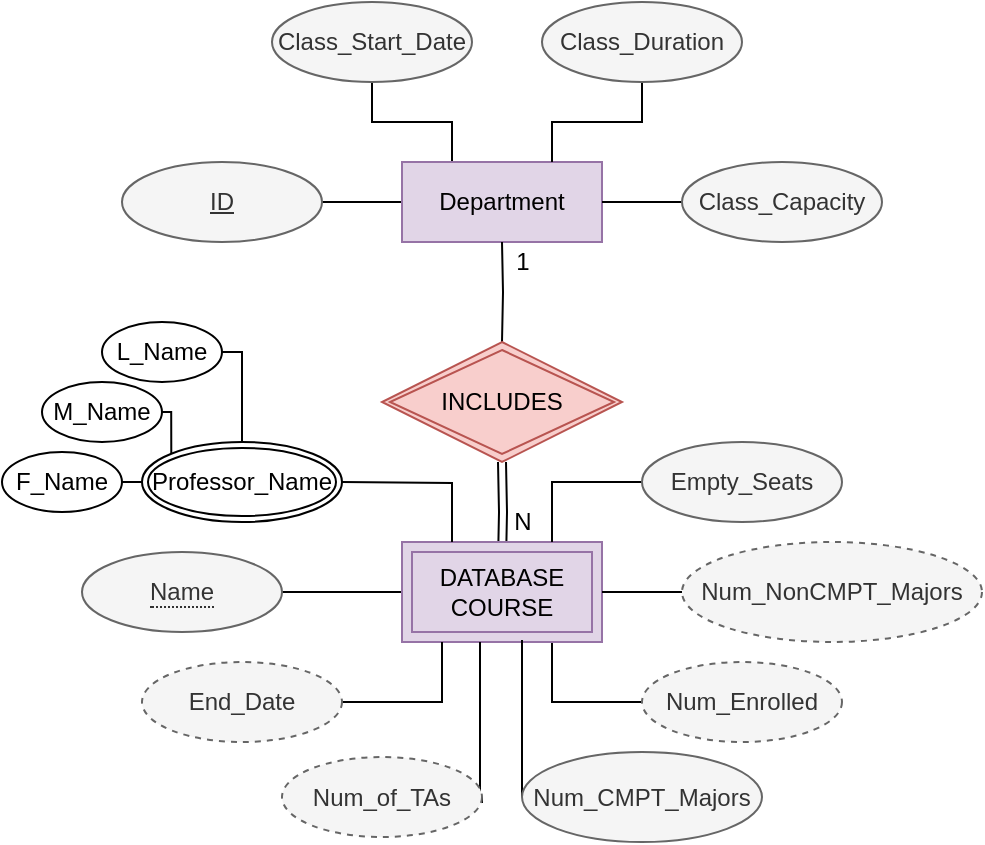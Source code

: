 <mxfile version="14.2.7" type="github">
  <diagram id="lSW7NSgYIso6y6-4s6h7" name="Page-1">
    <mxGraphModel dx="782" dy="688" grid="1" gridSize="10" guides="1" tooltips="1" connect="1" arrows="1" fold="1" page="1" pageScale="1" pageWidth="850" pageHeight="1100" math="0" shadow="0">
      <root>
        <mxCell id="0" />
        <mxCell id="1" parent="0" />
        <mxCell id="Vi-Z4FJsbTGi54coGlQb-3" style="edgeStyle=orthogonalEdgeStyle;rounded=0;orthogonalLoop=1;jettySize=auto;html=1;endArrow=none;endFill=0;entryX=0;entryY=0.5;entryDx=0;entryDy=0;" parent="1" source="Vi-Z4FJsbTGi54coGlQb-2" target="Vi-Z4FJsbTGi54coGlQb-6" edge="1">
          <mxGeometry relative="1" as="geometry">
            <mxPoint x="400" y="260" as="targetPoint" />
          </mxGeometry>
        </mxCell>
        <mxCell id="Vi-Z4FJsbTGi54coGlQb-2" value="ID" style="ellipse;whiteSpace=wrap;html=1;align=center;fontStyle=4;fillColor=#f5f5f5;strokeColor=#666666;fontColor=#333333;" parent="1" vertex="1">
          <mxGeometry x="250" y="170" width="100" height="40" as="geometry" />
        </mxCell>
        <mxCell id="Vi-Z4FJsbTGi54coGlQb-13" style="edgeStyle=orthogonalEdgeStyle;rounded=0;orthogonalLoop=1;jettySize=auto;html=1;entryX=0.5;entryY=1;entryDx=0;entryDy=0;endArrow=none;endFill=0;shape=link;" parent="1" target="Vi-Z4FJsbTGi54coGlQb-11" edge="1">
          <mxGeometry relative="1" as="geometry">
            <mxPoint x="440" y="370" as="sourcePoint" />
          </mxGeometry>
        </mxCell>
        <mxCell id="AP8QVLv6Lxa8hrq2SJS7-24" style="edgeStyle=orthogonalEdgeStyle;rounded=0;orthogonalLoop=1;jettySize=auto;html=1;exitX=0.25;exitY=0;exitDx=0;exitDy=0;entryX=0.5;entryY=1;entryDx=0;entryDy=0;endArrow=none;endFill=0;" edge="1" parent="1" source="Vi-Z4FJsbTGi54coGlQb-6" target="Vi-Z4FJsbTGi54coGlQb-17">
          <mxGeometry relative="1" as="geometry" />
        </mxCell>
        <mxCell id="Vi-Z4FJsbTGi54coGlQb-6" value="Department" style="whiteSpace=wrap;html=1;align=center;fillColor=#e1d5e7;strokeColor=#9673a6;" parent="1" vertex="1">
          <mxGeometry x="390" y="170" width="100" height="40" as="geometry" />
        </mxCell>
        <mxCell id="Vi-Z4FJsbTGi54coGlQb-8" style="edgeStyle=orthogonalEdgeStyle;rounded=0;orthogonalLoop=1;jettySize=auto;html=1;exitX=0.5;exitY=0;exitDx=0;exitDy=0;endArrow=none;endFill=0;" parent="1" target="Vi-Z4FJsbTGi54coGlQb-6" edge="1">
          <mxGeometry relative="1" as="geometry">
            <mxPoint x="440" y="260" as="sourcePoint" />
          </mxGeometry>
        </mxCell>
        <mxCell id="Vi-Z4FJsbTGi54coGlQb-11" value="INCLUDES" style="shape=rhombus;double=1;perimeter=rhombusPerimeter;whiteSpace=wrap;html=1;align=center;fillColor=#f8cecc;strokeColor=#b85450;" parent="1" vertex="1">
          <mxGeometry x="380" y="260" width="120" height="60" as="geometry" />
        </mxCell>
        <mxCell id="Vi-Z4FJsbTGi54coGlQb-41" style="edgeStyle=orthogonalEdgeStyle;rounded=0;orthogonalLoop=1;jettySize=auto;html=1;endArrow=none;endFill=0;" parent="1" source="Vi-Z4FJsbTGi54coGlQb-16" target="Vi-Z4FJsbTGi54coGlQb-21" edge="1">
          <mxGeometry relative="1" as="geometry" />
        </mxCell>
        <mxCell id="Vi-Z4FJsbTGi54coGlQb-16" value="&lt;span style=&quot;border-bottom: 1px dotted&quot;&gt;Name&lt;br&gt;&lt;/span&gt;" style="ellipse;whiteSpace=wrap;html=1;align=center;fillColor=#f5f5f5;strokeColor=#666666;fontColor=#333333;" parent="1" vertex="1">
          <mxGeometry x="230" y="365" width="100" height="40" as="geometry" />
        </mxCell>
        <mxCell id="Vi-Z4FJsbTGi54coGlQb-17" value="Class_Start_Date" style="ellipse;whiteSpace=wrap;html=1;align=center;fillColor=#f5f5f5;strokeColor=#666666;fontColor=#333333;" parent="1" vertex="1">
          <mxGeometry x="325" y="90" width="100" height="40" as="geometry" />
        </mxCell>
        <mxCell id="Vi-Z4FJsbTGi54coGlQb-20" style="edgeStyle=orthogonalEdgeStyle;rounded=0;orthogonalLoop=1;jettySize=auto;html=1;entryX=0.75;entryY=0;entryDx=0;entryDy=0;endArrow=none;endFill=0;exitX=0.5;exitY=1;exitDx=0;exitDy=0;" parent="1" source="Vi-Z4FJsbTGi54coGlQb-19" target="Vi-Z4FJsbTGi54coGlQb-6" edge="1">
          <mxGeometry relative="1" as="geometry" />
        </mxCell>
        <mxCell id="Vi-Z4FJsbTGi54coGlQb-19" value="Class_Duration" style="ellipse;whiteSpace=wrap;html=1;align=center;fillColor=#f5f5f5;strokeColor=#666666;fontColor=#333333;" parent="1" vertex="1">
          <mxGeometry x="460" y="90" width="100" height="40" as="geometry" />
        </mxCell>
        <mxCell id="AP8QVLv6Lxa8hrq2SJS7-16" style="edgeStyle=orthogonalEdgeStyle;rounded=0;orthogonalLoop=1;jettySize=auto;html=1;exitX=0.75;exitY=1;exitDx=0;exitDy=0;entryX=0;entryY=0.5;entryDx=0;entryDy=0;endArrow=none;endFill=0;" edge="1" parent="1" source="Vi-Z4FJsbTGi54coGlQb-21" target="Vi-Z4FJsbTGi54coGlQb-31">
          <mxGeometry relative="1" as="geometry" />
        </mxCell>
        <mxCell id="Vi-Z4FJsbTGi54coGlQb-21" value="DATABASE COURSE" style="shape=ext;margin=3;double=1;whiteSpace=wrap;html=1;align=center;fillColor=#e1d5e7;strokeColor=#9673a6;" parent="1" vertex="1">
          <mxGeometry x="390" y="360" width="100" height="50" as="geometry" />
        </mxCell>
        <mxCell id="AP8QVLv6Lxa8hrq2SJS7-14" style="edgeStyle=orthogonalEdgeStyle;rounded=0;orthogonalLoop=1;jettySize=auto;html=1;entryX=0.75;entryY=0;entryDx=0;entryDy=0;endArrow=none;endFill=0;" edge="1" parent="1" source="Vi-Z4FJsbTGi54coGlQb-25" target="Vi-Z4FJsbTGi54coGlQb-21">
          <mxGeometry relative="1" as="geometry" />
        </mxCell>
        <mxCell id="Vi-Z4FJsbTGi54coGlQb-25" value="&lt;div&gt;Empty_Seats&lt;/div&gt;" style="ellipse;whiteSpace=wrap;html=1;align=center;fillColor=#f5f5f5;strokeColor=#666666;fontColor=#333333;" parent="1" vertex="1">
          <mxGeometry x="510" y="310" width="100" height="40" as="geometry" />
        </mxCell>
        <mxCell id="Vi-Z4FJsbTGi54coGlQb-30" style="edgeStyle=orthogonalEdgeStyle;rounded=0;orthogonalLoop=1;jettySize=auto;html=1;endArrow=none;endFill=0;exitX=1;exitY=0.5;exitDx=0;exitDy=0;" parent="1" source="Vi-Z4FJsbTGi54coGlQb-29" target="Vi-Z4FJsbTGi54coGlQb-21" edge="1">
          <mxGeometry relative="1" as="geometry">
            <Array as="points">
              <mxPoint x="410" y="440" />
            </Array>
          </mxGeometry>
        </mxCell>
        <mxCell id="Vi-Z4FJsbTGi54coGlQb-29" value="End_Date" style="ellipse;whiteSpace=wrap;html=1;align=center;dashed=1;fillColor=#f5f5f5;strokeColor=#666666;fontColor=#333333;" parent="1" vertex="1">
          <mxGeometry x="260" y="420" width="100" height="40" as="geometry" />
        </mxCell>
        <mxCell id="Vi-Z4FJsbTGi54coGlQb-31" value="Num_Enrolled" style="ellipse;whiteSpace=wrap;html=1;align=center;dashed=1;fillColor=#f5f5f5;strokeColor=#666666;fontColor=#333333;" parent="1" vertex="1">
          <mxGeometry x="510" y="420" width="100" height="40" as="geometry" />
        </mxCell>
        <mxCell id="AP8QVLv6Lxa8hrq2SJS7-15" value="" style="edgeStyle=orthogonalEdgeStyle;rounded=0;orthogonalLoop=1;jettySize=auto;html=1;endArrow=none;endFill=0;" edge="1" parent="1" source="Vi-Z4FJsbTGi54coGlQb-33" target="Vi-Z4FJsbTGi54coGlQb-21">
          <mxGeometry relative="1" as="geometry" />
        </mxCell>
        <mxCell id="Vi-Z4FJsbTGi54coGlQb-33" value="&lt;div&gt;Num_NonCMPT_Majors&lt;/div&gt;" style="ellipse;whiteSpace=wrap;html=1;align=center;dashed=1;fillColor=#f5f5f5;strokeColor=#666666;fontColor=#333333;" parent="1" vertex="1">
          <mxGeometry x="530" y="360" width="150" height="50" as="geometry" />
        </mxCell>
        <mxCell id="AP8QVLv6Lxa8hrq2SJS7-18" style="edgeStyle=orthogonalEdgeStyle;rounded=0;orthogonalLoop=1;jettySize=auto;html=1;entryX=0.6;entryY=0.98;entryDx=0;entryDy=0;entryPerimeter=0;endArrow=none;endFill=0;" edge="1" parent="1" source="Vi-Z4FJsbTGi54coGlQb-35" target="Vi-Z4FJsbTGi54coGlQb-21">
          <mxGeometry relative="1" as="geometry">
            <Array as="points">
              <mxPoint x="450" y="490" />
            </Array>
          </mxGeometry>
        </mxCell>
        <mxCell id="Vi-Z4FJsbTGi54coGlQb-35" value="Num_CMPT_Majors" style="ellipse;whiteSpace=wrap;html=1;align=center;fillColor=#f5f5f5;strokeColor=#666666;fontColor=#333333;" parent="1" vertex="1">
          <mxGeometry x="450" y="465" width="120" height="45" as="geometry" />
        </mxCell>
        <mxCell id="AP8QVLv6Lxa8hrq2SJS7-19" style="edgeStyle=orthogonalEdgeStyle;rounded=0;orthogonalLoop=1;jettySize=auto;html=1;exitX=1;exitY=0.5;exitDx=0;exitDy=0;endArrow=none;endFill=0;" edge="1" parent="1" source="Vi-Z4FJsbTGi54coGlQb-39" target="Vi-Z4FJsbTGi54coGlQb-21">
          <mxGeometry relative="1" as="geometry">
            <Array as="points">
              <mxPoint x="429" y="490" />
            </Array>
          </mxGeometry>
        </mxCell>
        <mxCell id="Vi-Z4FJsbTGi54coGlQb-39" value="Num_of_TAs" style="ellipse;whiteSpace=wrap;html=1;align=center;dashed=1;fillColor=#f5f5f5;strokeColor=#666666;fontColor=#333333;" parent="1" vertex="1">
          <mxGeometry x="330" y="467.5" width="100" height="40" as="geometry" />
        </mxCell>
        <mxCell id="AP8QVLv6Lxa8hrq2SJS7-2" style="edgeStyle=orthogonalEdgeStyle;rounded=0;orthogonalLoop=1;jettySize=auto;html=1;entryX=0.25;entryY=0;entryDx=0;entryDy=0;endArrow=none;endFill=0;" edge="1" parent="1" target="Vi-Z4FJsbTGi54coGlQb-21">
          <mxGeometry relative="1" as="geometry">
            <mxPoint x="360" y="330" as="sourcePoint" />
          </mxGeometry>
        </mxCell>
        <mxCell id="AP8QVLv6Lxa8hrq2SJS7-3" value="&lt;div&gt;Professor_Name&lt;/div&gt;" style="ellipse;shape=doubleEllipse;margin=3;whiteSpace=wrap;html=1;align=center;" vertex="1" parent="1">
          <mxGeometry x="260" y="310" width="100" height="40" as="geometry" />
        </mxCell>
        <mxCell id="AP8QVLv6Lxa8hrq2SJS7-11" style="edgeStyle=orthogonalEdgeStyle;rounded=0;orthogonalLoop=1;jettySize=auto;html=1;exitX=1;exitY=0.5;exitDx=0;exitDy=0;entryX=0;entryY=0.5;entryDx=0;entryDy=0;endArrow=none;endFill=0;" edge="1" parent="1" source="AP8QVLv6Lxa8hrq2SJS7-4" target="AP8QVLv6Lxa8hrq2SJS7-3">
          <mxGeometry relative="1" as="geometry" />
        </mxCell>
        <mxCell id="AP8QVLv6Lxa8hrq2SJS7-4" value="F_Name" style="ellipse;whiteSpace=wrap;html=1;align=center;" vertex="1" parent="1">
          <mxGeometry x="190" y="315" width="60" height="30" as="geometry" />
        </mxCell>
        <mxCell id="AP8QVLv6Lxa8hrq2SJS7-13" style="edgeStyle=orthogonalEdgeStyle;rounded=0;orthogonalLoop=1;jettySize=auto;html=1;exitX=1;exitY=0.5;exitDx=0;exitDy=0;entryX=0;entryY=0;entryDx=0;entryDy=0;endArrow=none;endFill=0;" edge="1" parent="1" source="AP8QVLv6Lxa8hrq2SJS7-5" target="AP8QVLv6Lxa8hrq2SJS7-3">
          <mxGeometry relative="1" as="geometry" />
        </mxCell>
        <mxCell id="AP8QVLv6Lxa8hrq2SJS7-5" value="M_Name" style="ellipse;whiteSpace=wrap;html=1;align=center;" vertex="1" parent="1">
          <mxGeometry x="210" y="280" width="60" height="30" as="geometry" />
        </mxCell>
        <mxCell id="AP8QVLv6Lxa8hrq2SJS7-12" style="edgeStyle=orthogonalEdgeStyle;rounded=0;orthogonalLoop=1;jettySize=auto;html=1;exitX=1;exitY=0.5;exitDx=0;exitDy=0;entryX=0.5;entryY=0;entryDx=0;entryDy=0;endArrow=none;endFill=0;" edge="1" parent="1" source="AP8QVLv6Lxa8hrq2SJS7-6" target="AP8QVLv6Lxa8hrq2SJS7-3">
          <mxGeometry relative="1" as="geometry">
            <Array as="points">
              <mxPoint x="310" y="265" />
            </Array>
          </mxGeometry>
        </mxCell>
        <mxCell id="AP8QVLv6Lxa8hrq2SJS7-6" value="L_Name" style="ellipse;whiteSpace=wrap;html=1;align=center;" vertex="1" parent="1">
          <mxGeometry x="240" y="250" width="60" height="30" as="geometry" />
        </mxCell>
        <mxCell id="AP8QVLv6Lxa8hrq2SJS7-22" value="" style="edgeStyle=orthogonalEdgeStyle;rounded=0;orthogonalLoop=1;jettySize=auto;html=1;endArrow=none;endFill=0;" edge="1" parent="1" source="AP8QVLv6Lxa8hrq2SJS7-21" target="Vi-Z4FJsbTGi54coGlQb-6">
          <mxGeometry relative="1" as="geometry" />
        </mxCell>
        <mxCell id="AP8QVLv6Lxa8hrq2SJS7-21" value="Class_Capacity" style="ellipse;whiteSpace=wrap;html=1;align=center;fillColor=#f5f5f5;strokeColor=#666666;fontColor=#333333;" vertex="1" parent="1">
          <mxGeometry x="530" y="170" width="100" height="40" as="geometry" />
        </mxCell>
        <mxCell id="AP8QVLv6Lxa8hrq2SJS7-25" value="N" style="text;html=1;align=center;verticalAlign=middle;resizable=0;points=[];autosize=1;" vertex="1" parent="1">
          <mxGeometry x="440" y="340" width="20" height="20" as="geometry" />
        </mxCell>
        <mxCell id="AP8QVLv6Lxa8hrq2SJS7-26" value="1" style="text;html=1;align=center;verticalAlign=middle;resizable=0;points=[];autosize=1;" vertex="1" parent="1">
          <mxGeometry x="440" y="210" width="20" height="20" as="geometry" />
        </mxCell>
      </root>
    </mxGraphModel>
  </diagram>
</mxfile>
